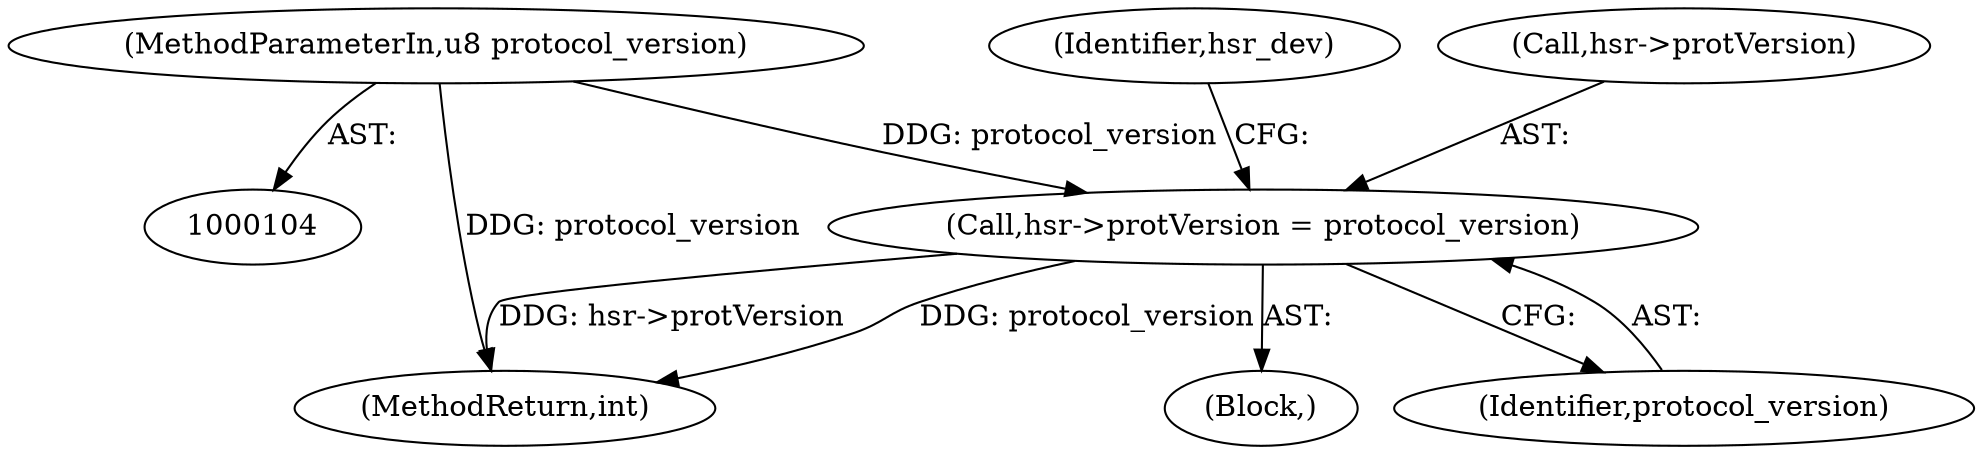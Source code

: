 digraph "0_linux_6caabe7f197d3466d238f70915d65301f1716626@pointer" {
"1000205" [label="(Call,hsr->protVersion = protocol_version)"];
"1000108" [label="(MethodParameterIn,u8 protocol_version)"];
"1000211" [label="(Identifier,hsr_dev)"];
"1000272" [label="(MethodReturn,int)"];
"1000205" [label="(Call,hsr->protVersion = protocol_version)"];
"1000206" [label="(Call,hsr->protVersion)"];
"1000109" [label="(Block,)"];
"1000209" [label="(Identifier,protocol_version)"];
"1000108" [label="(MethodParameterIn,u8 protocol_version)"];
"1000205" -> "1000109"  [label="AST: "];
"1000205" -> "1000209"  [label="CFG: "];
"1000206" -> "1000205"  [label="AST: "];
"1000209" -> "1000205"  [label="AST: "];
"1000211" -> "1000205"  [label="CFG: "];
"1000205" -> "1000272"  [label="DDG: protocol_version"];
"1000205" -> "1000272"  [label="DDG: hsr->protVersion"];
"1000108" -> "1000205"  [label="DDG: protocol_version"];
"1000108" -> "1000104"  [label="AST: "];
"1000108" -> "1000272"  [label="DDG: protocol_version"];
}
